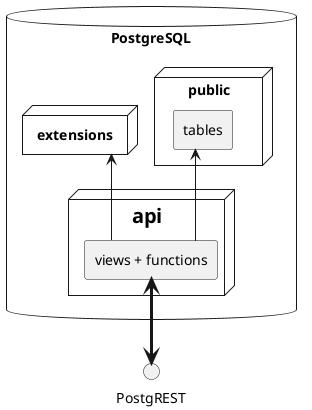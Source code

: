 @startuml

skinparam backgroundColor transparent
skinparam linetype ortho

skinparam node {
  backgroundColor transparent
  borderThickness 1
}

database "PostgreSQL" {
  node public {
    rectangle tables_public as "tables"
  }

  node extensions as "**extensions**" {
  }

  node API as "<size:20>api" {
    rectangle vf_api as "views + functions"
  }

  tables_public <-- vf_api
  extensions <-- vf_api
}

vf_api <-[thickness=3]-> () PostgREST

@enduml
